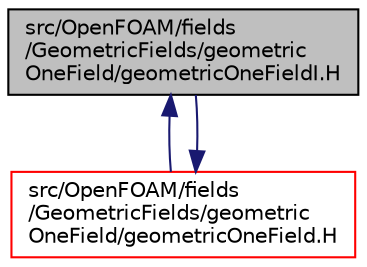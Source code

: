 digraph "src/OpenFOAM/fields/GeometricFields/geometricOneField/geometricOneFieldI.H"
{
  bgcolor="transparent";
  edge [fontname="Helvetica",fontsize="10",labelfontname="Helvetica",labelfontsize="10"];
  node [fontname="Helvetica",fontsize="10",shape=record];
  Node1 [label="src/OpenFOAM/fields\l/GeometricFields/geometric\lOneField/geometricOneFieldI.H",height=0.2,width=0.4,color="black", fillcolor="grey75", style="filled", fontcolor="black"];
  Node1 -> Node2 [dir="back",color="midnightblue",fontsize="10",style="solid",fontname="Helvetica"];
  Node2 [label="src/OpenFOAM/fields\l/GeometricFields/geometric\lOneField/geometricOneField.H",height=0.2,width=0.4,color="red",URL="$a08214.html"];
  Node2 -> Node1 [dir="back",color="midnightblue",fontsize="10",style="solid",fontname="Helvetica"];
}

